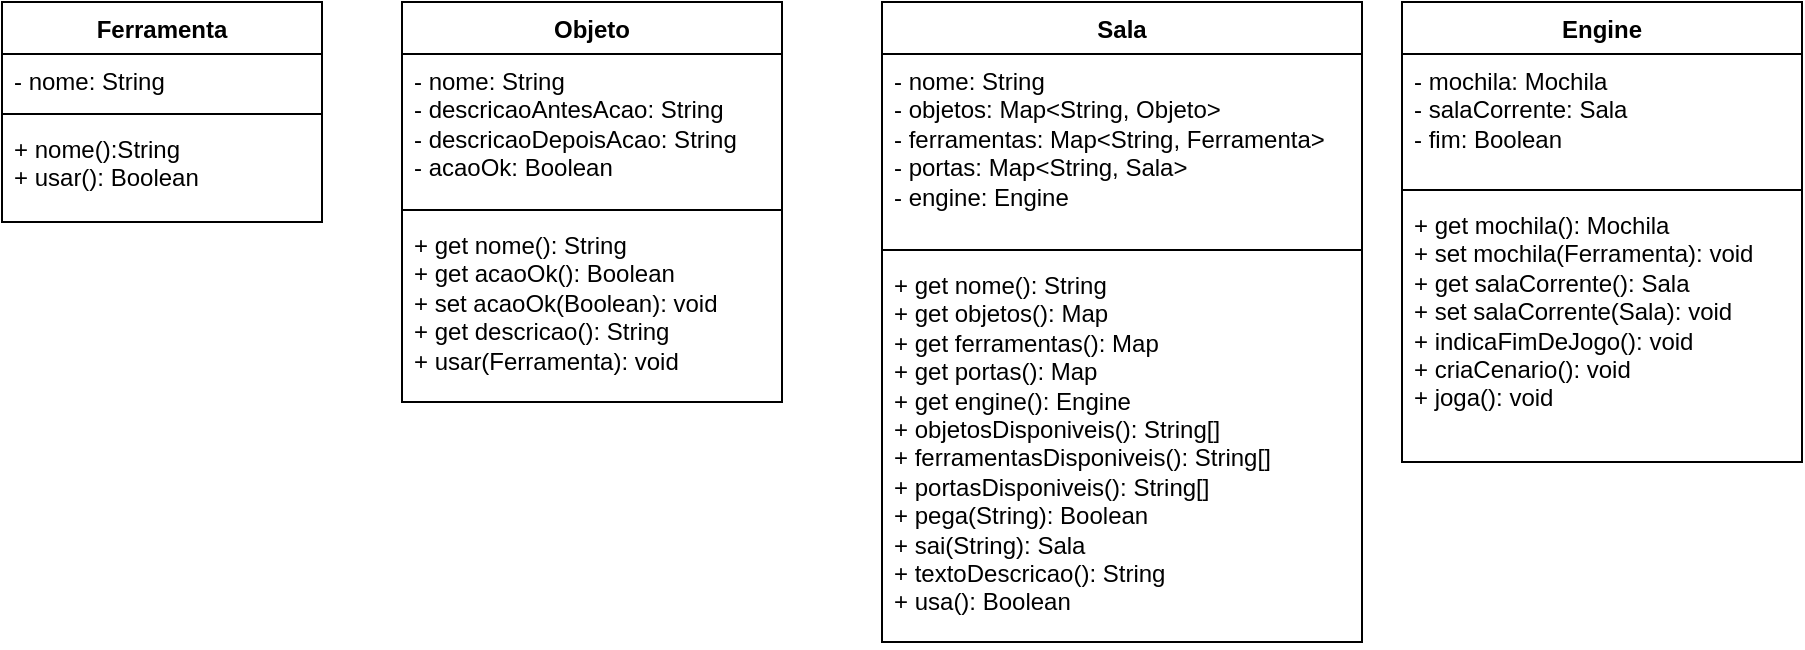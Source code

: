 <mxfile version="24.8.3">
  <diagram name="Page-1" id="9f46799a-70d6-7492-0946-bef42562c5a5">
    <mxGraphModel dx="1387" dy="530" grid="1" gridSize="10" guides="1" tooltips="1" connect="1" arrows="1" fold="1" page="1" pageScale="1" pageWidth="1100" pageHeight="850" background="none" math="0" shadow="0">
      <root>
        <mxCell id="0" />
        <mxCell id="1" parent="0" />
        <mxCell id="_SDoJPaqs_UquuAitiC5-1" value="Ferramenta" style="swimlane;fontStyle=1;align=center;verticalAlign=top;childLayout=stackLayout;horizontal=1;startSize=26;horizontalStack=0;resizeParent=1;resizeParentMax=0;resizeLast=0;collapsible=1;marginBottom=0;whiteSpace=wrap;html=1;" vertex="1" parent="1">
          <mxGeometry x="60" y="10" width="160" height="110" as="geometry" />
        </mxCell>
        <mxCell id="_SDoJPaqs_UquuAitiC5-2" value="- nome: String" style="text;strokeColor=none;fillColor=none;align=left;verticalAlign=top;spacingLeft=4;spacingRight=4;overflow=hidden;rotatable=0;points=[[0,0.5],[1,0.5]];portConstraint=eastwest;whiteSpace=wrap;html=1;" vertex="1" parent="_SDoJPaqs_UquuAitiC5-1">
          <mxGeometry y="26" width="160" height="26" as="geometry" />
        </mxCell>
        <mxCell id="_SDoJPaqs_UquuAitiC5-3" value="" style="line;strokeWidth=1;fillColor=none;align=left;verticalAlign=middle;spacingTop=-1;spacingLeft=3;spacingRight=3;rotatable=0;labelPosition=right;points=[];portConstraint=eastwest;strokeColor=inherit;" vertex="1" parent="_SDoJPaqs_UquuAitiC5-1">
          <mxGeometry y="52" width="160" height="8" as="geometry" />
        </mxCell>
        <mxCell id="_SDoJPaqs_UquuAitiC5-4" value="+ nome():String&lt;div&gt;+ usar(): Boolean&lt;/div&gt;" style="text;strokeColor=none;fillColor=none;align=left;verticalAlign=top;spacingLeft=4;spacingRight=4;overflow=hidden;rotatable=0;points=[[0,0.5],[1,0.5]];portConstraint=eastwest;whiteSpace=wrap;html=1;" vertex="1" parent="_SDoJPaqs_UquuAitiC5-1">
          <mxGeometry y="60" width="160" height="50" as="geometry" />
        </mxCell>
        <mxCell id="_SDoJPaqs_UquuAitiC5-5" value="Objeto" style="swimlane;fontStyle=1;align=center;verticalAlign=top;childLayout=stackLayout;horizontal=1;startSize=26;horizontalStack=0;resizeParent=1;resizeParentMax=0;resizeLast=0;collapsible=1;marginBottom=0;whiteSpace=wrap;html=1;" vertex="1" parent="1">
          <mxGeometry x="260" y="10" width="190" height="200" as="geometry" />
        </mxCell>
        <mxCell id="_SDoJPaqs_UquuAitiC5-6" value="- nome: String&lt;br&gt;    - descricaoAntesAcao: String&lt;br&gt;    - descricaoDepoisAcao: String&lt;br&gt;    - acaoOk: Boolean&lt;div&gt;&lt;br/&gt;&lt;/div&gt;" style="text;strokeColor=none;fillColor=none;align=left;verticalAlign=top;spacingLeft=4;spacingRight=4;overflow=hidden;rotatable=0;points=[[0,0.5],[1,0.5]];portConstraint=eastwest;whiteSpace=wrap;html=1;" vertex="1" parent="_SDoJPaqs_UquuAitiC5-5">
          <mxGeometry y="26" width="190" height="74" as="geometry" />
        </mxCell>
        <mxCell id="_SDoJPaqs_UquuAitiC5-7" value="" style="line;strokeWidth=1;fillColor=none;align=left;verticalAlign=middle;spacingTop=-1;spacingLeft=3;spacingRight=3;rotatable=0;labelPosition=right;points=[];portConstraint=eastwest;strokeColor=inherit;" vertex="1" parent="_SDoJPaqs_UquuAitiC5-5">
          <mxGeometry y="100" width="190" height="8" as="geometry" />
        </mxCell>
        <mxCell id="_SDoJPaqs_UquuAitiC5-8" value="+ get nome(): String&lt;br&gt;+ get acaoOk(): Boolean&lt;br&gt;+ set acaoOk(Boolean): void&lt;br&gt;+ get descricao(): String&lt;br&gt;+ usar(Ferramenta): void" style="text;strokeColor=none;fillColor=none;align=left;verticalAlign=top;spacingLeft=4;spacingRight=4;overflow=hidden;rotatable=0;points=[[0,0.5],[1,0.5]];portConstraint=eastwest;whiteSpace=wrap;html=1;" vertex="1" parent="_SDoJPaqs_UquuAitiC5-5">
          <mxGeometry y="108" width="190" height="92" as="geometry" />
        </mxCell>
        <mxCell id="_SDoJPaqs_UquuAitiC5-9" value="Sala" style="swimlane;fontStyle=1;align=center;verticalAlign=top;childLayout=stackLayout;horizontal=1;startSize=26;horizontalStack=0;resizeParent=1;resizeParentMax=0;resizeLast=0;collapsible=1;marginBottom=0;whiteSpace=wrap;html=1;" vertex="1" parent="1">
          <mxGeometry x="500" y="10" width="240" height="320" as="geometry" />
        </mxCell>
        <mxCell id="_SDoJPaqs_UquuAitiC5-10" value="- nome: String&amp;nbsp;&lt;div&gt;- objetos: Map&amp;lt;String, Objeto&amp;gt;&amp;nbsp;&lt;/div&gt;&lt;div&gt;- ferramentas: Map&amp;lt;String, Ferramenta&amp;gt;&amp;nbsp;&lt;/div&gt;&lt;div&gt;- portas: Map&amp;lt;String, Sala&amp;gt;&amp;nbsp;&lt;/div&gt;&lt;div&gt;- engine: Engine&lt;/div&gt;" style="text;strokeColor=none;fillColor=none;align=left;verticalAlign=top;spacingLeft=4;spacingRight=4;overflow=hidden;rotatable=0;points=[[0,0.5],[1,0.5]];portConstraint=eastwest;whiteSpace=wrap;html=1;" vertex="1" parent="_SDoJPaqs_UquuAitiC5-9">
          <mxGeometry y="26" width="240" height="94" as="geometry" />
        </mxCell>
        <mxCell id="_SDoJPaqs_UquuAitiC5-11" value="" style="line;strokeWidth=1;fillColor=none;align=left;verticalAlign=middle;spacingTop=-1;spacingLeft=3;spacingRight=3;rotatable=0;labelPosition=right;points=[];portConstraint=eastwest;strokeColor=inherit;" vertex="1" parent="_SDoJPaqs_UquuAitiC5-9">
          <mxGeometry y="120" width="240" height="8" as="geometry" />
        </mxCell>
        <mxCell id="_SDoJPaqs_UquuAitiC5-12" value="    + get nome(): String&amp;nbsp;&lt;div&gt;+ get objetos(): Map&amp;nbsp;&lt;/div&gt;&lt;div&gt;+ get ferramentas(): Map&amp;nbsp;&lt;/div&gt;&lt;div&gt;+ get portas(): Map&lt;br/&gt;    + get engine(): Engine&lt;br/&gt;    + objetosDisponiveis(): String[]&lt;br/&gt;    + ferramentasDisponiveis(): String[]&lt;br/&gt;    + portasDisponiveis(): String[]&lt;br/&gt;    + pega(String): Boolean&lt;br/&gt;    + sai(String): Sala&lt;br/&gt;    + textoDescricao(): String&lt;br/&gt;    + usa(): Boolean&lt;/div&gt;" style="text;strokeColor=none;fillColor=none;align=left;verticalAlign=top;spacingLeft=4;spacingRight=4;overflow=hidden;rotatable=0;points=[[0,0.5],[1,0.5]];portConstraint=eastwest;whiteSpace=wrap;html=1;" vertex="1" parent="_SDoJPaqs_UquuAitiC5-9">
          <mxGeometry y="128" width="240" height="192" as="geometry" />
        </mxCell>
        <mxCell id="_SDoJPaqs_UquuAitiC5-13" value="Engine" style="swimlane;fontStyle=1;align=center;verticalAlign=top;childLayout=stackLayout;horizontal=1;startSize=26;horizontalStack=0;resizeParent=1;resizeParentMax=0;resizeLast=0;collapsible=1;marginBottom=0;whiteSpace=wrap;html=1;" vertex="1" parent="1">
          <mxGeometry x="760" y="10" width="200" height="230" as="geometry" />
        </mxCell>
        <mxCell id="_SDoJPaqs_UquuAitiC5-14" value=" - mochila: Mochila&amp;nbsp;&lt;div&gt;- salaCorrente: Sala&amp;nbsp;&lt;/div&gt;&lt;div&gt;- fim: Boolean&lt;/div&gt;" style="text;strokeColor=none;fillColor=none;align=left;verticalAlign=top;spacingLeft=4;spacingRight=4;overflow=hidden;rotatable=0;points=[[0,0.5],[1,0.5]];portConstraint=eastwest;whiteSpace=wrap;html=1;" vertex="1" parent="_SDoJPaqs_UquuAitiC5-13">
          <mxGeometry y="26" width="200" height="64" as="geometry" />
        </mxCell>
        <mxCell id="_SDoJPaqs_UquuAitiC5-15" value="" style="line;strokeWidth=1;fillColor=none;align=left;verticalAlign=middle;spacingTop=-1;spacingLeft=3;spacingRight=3;rotatable=0;labelPosition=right;points=[];portConstraint=eastwest;strokeColor=inherit;" vertex="1" parent="_SDoJPaqs_UquuAitiC5-13">
          <mxGeometry y="90" width="200" height="8" as="geometry" />
        </mxCell>
        <mxCell id="_SDoJPaqs_UquuAitiC5-16" value="    + get mochila(): Mochila&lt;br/&gt;    + set mochila(Ferramenta): void&lt;br/&gt;    + get salaCorrente(): Sala&lt;br/&gt;    + set salaCorrente(Sala): void&lt;br/&gt;    + indicaFimDeJogo(): void&lt;br/&gt;    + criaCenario(): void&lt;br/&gt;    + joga(): void" style="text;strokeColor=none;fillColor=none;align=left;verticalAlign=top;spacingLeft=4;spacingRight=4;overflow=hidden;rotatable=0;points=[[0,0.5],[1,0.5]];portConstraint=eastwest;whiteSpace=wrap;html=1;" vertex="1" parent="_SDoJPaqs_UquuAitiC5-13">
          <mxGeometry y="98" width="200" height="132" as="geometry" />
        </mxCell>
      </root>
    </mxGraphModel>
  </diagram>
</mxfile>
